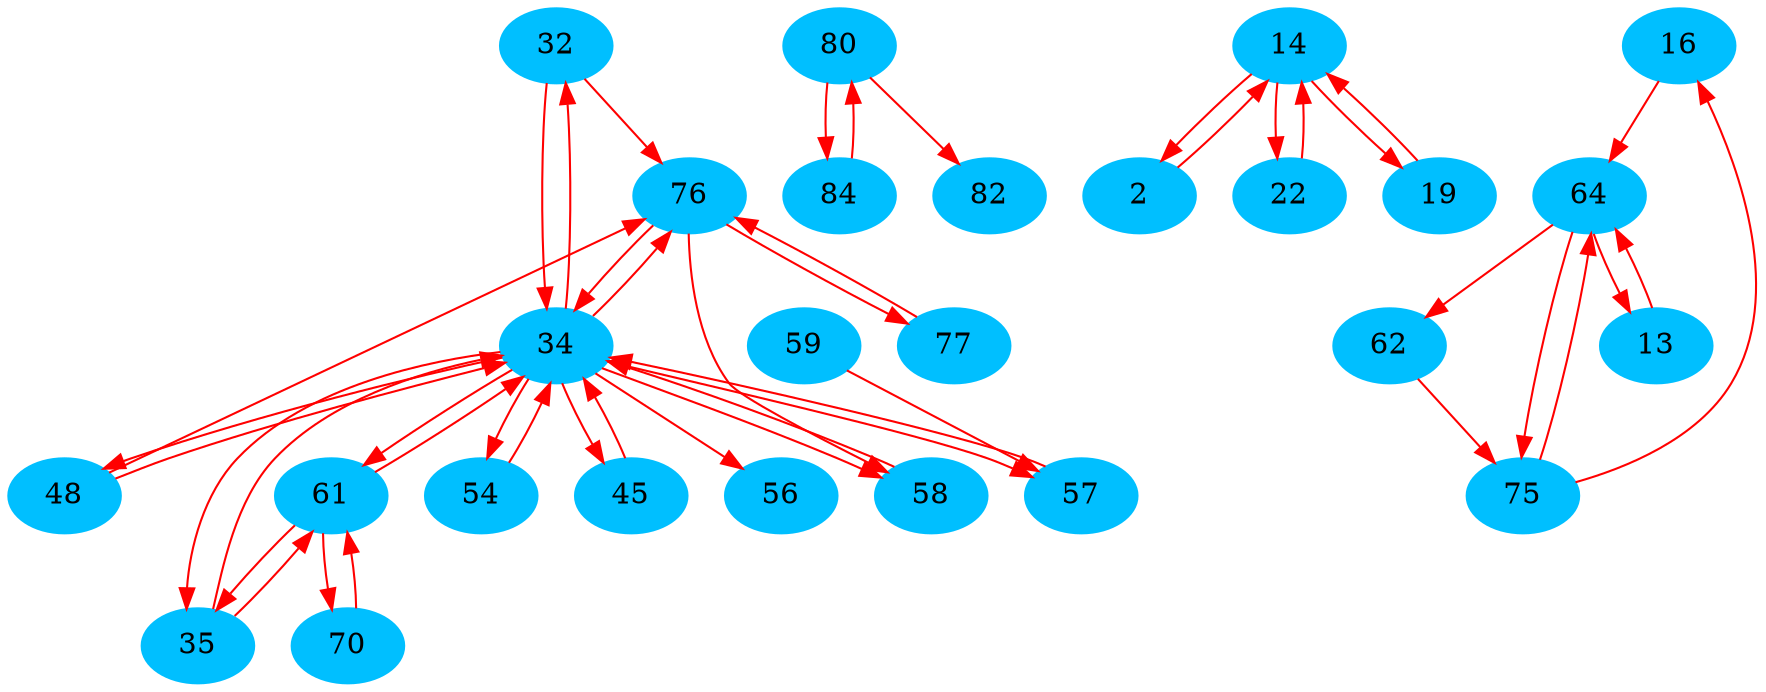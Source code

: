 strict digraph  {
	node [color=deepskyblue,
		style=filled
	];
	edge [arrowhead=normal,
		color=red,
		len="0.5"
	];
	32 -> 76;
	32 -> 34;
	34 -> 48;
	34 -> 61;
	34 -> 32;
	34 -> 35;
	34 -> 54;
	34 -> 76;
	34 -> 58;
	34 -> 45;
	34 -> 56;
	34 -> 57;
	35 -> 61;
	35 -> 34;
	54 -> 34;
	76 -> 77;
	76 -> 34;
	76 -> 58;
	58 -> 34;
	45 -> 34;
	80 -> 84;
	80 -> 82;
	84 -> 80;
	77 -> 76;
	59 -> 57;
	57 -> 34;
	61 -> 70;
	61 -> 35;
	61 -> 34;
	70 -> 61;
	48 -> 76;
	48 -> 34;
	14 -> 2;
	14 -> 22;
	14 -> 19;
	19 -> 14;
	22 -> 14;
	2 -> 14;
	16 -> 64;
	64 -> 62;
	64 -> 75;
	64 -> 13;
	75 -> 16;
	75 -> 64;
	13 -> 64;
	62 -> 75;
}
